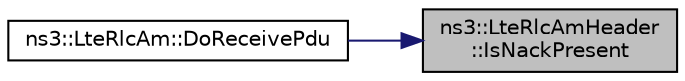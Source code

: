 digraph "ns3::LteRlcAmHeader::IsNackPresent"
{
 // LATEX_PDF_SIZE
  edge [fontname="Helvetica",fontsize="10",labelfontname="Helvetica",labelfontsize="10"];
  node [fontname="Helvetica",fontsize="10",shape=record];
  rankdir="RL";
  Node1 [label="ns3::LteRlcAmHeader\l::IsNackPresent",height=0.2,width=0.4,color="black", fillcolor="grey75", style="filled", fontcolor="black",tooltip=" "];
  Node1 -> Node2 [dir="back",color="midnightblue",fontsize="10",style="solid",fontname="Helvetica"];
  Node2 [label="ns3::LteRlcAm::DoReceivePdu",height=0.2,width=0.4,color="black", fillcolor="white", style="filled",URL="$classns3_1_1_lte_rlc_am.html#ade2e2e81bf30e4c0f66655fb281b67ae",tooltip="Receive PDU function."];
}
